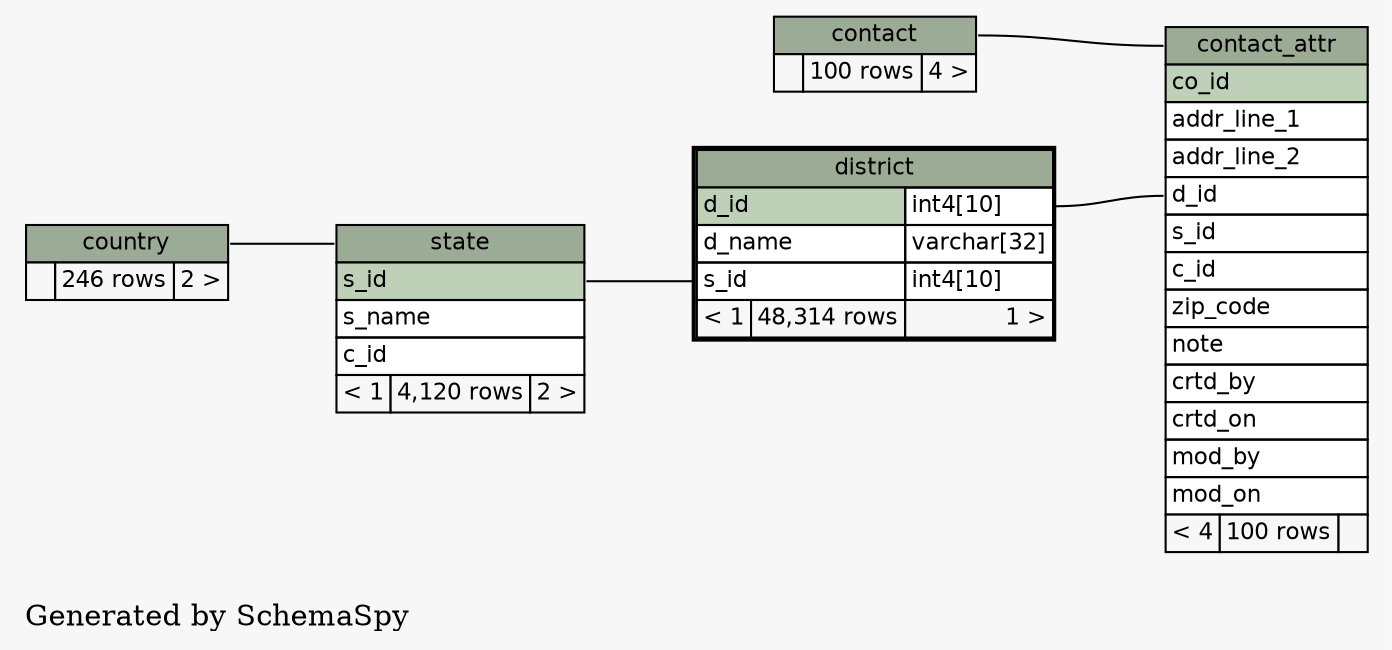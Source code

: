 // dot 2.38.0 on Windows 7 6.1
digraph "twoDegreesRelationshipsGraph" {
  graph [
    rankdir="RL"
    bgcolor="#f7f7f7"
    label="\nGenerated by SchemaSpy"
    labeljust="l"
  ];
  node [
    fontname="Helvetica"
    fontsize="11"
    shape="plaintext"
  ];
  edge [
    arrowsize="0.8"
  ];
  "contact_attr":"contact_attr.heading":w -> "contact":"contact.heading":e [arrowtail=tee arrowhead=none];
  "contact_attr":"d_id":w -> "district":"d_id.type":e [arrowtail=crowodot arrowhead=none];
  "district":"s_id":w -> "state":"s_id":e [arrowtail=crowtee arrowhead=none];
  "state":"state.heading":w -> "country":"country.heading":e [arrowtail=crowtee arrowhead=none];
  "contact" [
    label=<
    <TABLE BORDER="0" CELLBORDER="1" CELLSPACING="0" BGCOLOR="#ffffff">
      <TR><TD PORT="contact.heading" COLSPAN="3" BGCOLOR="#9bab96" ALIGN="CENTER">contact</TD></TR>
      <TR><TD ALIGN="LEFT" BGCOLOR="#f7f7f7">  </TD><TD ALIGN="RIGHT" BGCOLOR="#f7f7f7">100 rows</TD><TD ALIGN="RIGHT" BGCOLOR="#f7f7f7">4 &gt;</TD></TR>
    </TABLE>>
    URL="contact.html#graph"
    tooltip="contact"
  ];
  "contact_attr" [
    label=<
    <TABLE BORDER="0" CELLBORDER="1" CELLSPACING="0" BGCOLOR="#ffffff">
      <TR><TD PORT="contact_attr.heading" COLSPAN="3" BGCOLOR="#9bab96" ALIGN="CENTER">contact_attr</TD></TR>
      <TR><TD PORT="co_id" COLSPAN="3" BGCOLOR="#bed1b8" ALIGN="LEFT">co_id</TD></TR>
      <TR><TD PORT="addr_line_1" COLSPAN="3" ALIGN="LEFT">addr_line_1</TD></TR>
      <TR><TD PORT="addr_line_2" COLSPAN="3" ALIGN="LEFT">addr_line_2</TD></TR>
      <TR><TD PORT="d_id" COLSPAN="3" ALIGN="LEFT">d_id</TD></TR>
      <TR><TD PORT="s_id" COLSPAN="3" ALIGN="LEFT">s_id</TD></TR>
      <TR><TD PORT="c_id" COLSPAN="3" ALIGN="LEFT">c_id</TD></TR>
      <TR><TD PORT="zip_code" COLSPAN="3" ALIGN="LEFT">zip_code</TD></TR>
      <TR><TD PORT="note" COLSPAN="3" ALIGN="LEFT">note</TD></TR>
      <TR><TD PORT="crtd_by" COLSPAN="3" ALIGN="LEFT">crtd_by</TD></TR>
      <TR><TD PORT="crtd_on" COLSPAN="3" ALIGN="LEFT">crtd_on</TD></TR>
      <TR><TD PORT="mod_by" COLSPAN="3" ALIGN="LEFT">mod_by</TD></TR>
      <TR><TD PORT="mod_on" COLSPAN="3" ALIGN="LEFT">mod_on</TD></TR>
      <TR><TD ALIGN="LEFT" BGCOLOR="#f7f7f7">&lt; 4</TD><TD ALIGN="RIGHT" BGCOLOR="#f7f7f7">100 rows</TD><TD ALIGN="RIGHT" BGCOLOR="#f7f7f7">  </TD></TR>
    </TABLE>>
    URL="contact_attr.html#graph"
    tooltip="contact_attr"
  ];
  "country" [
    label=<
    <TABLE BORDER="0" CELLBORDER="1" CELLSPACING="0" BGCOLOR="#ffffff">
      <TR><TD PORT="country.heading" COLSPAN="3" BGCOLOR="#9bab96" ALIGN="CENTER">country</TD></TR>
      <TR><TD ALIGN="LEFT" BGCOLOR="#f7f7f7">  </TD><TD ALIGN="RIGHT" BGCOLOR="#f7f7f7">246 rows</TD><TD ALIGN="RIGHT" BGCOLOR="#f7f7f7">2 &gt;</TD></TR>
    </TABLE>>
    URL="country.html#graph"
    tooltip="country"
  ];
  "district" [
    label=<
    <TABLE BORDER="2" CELLBORDER="1" CELLSPACING="0" BGCOLOR="#ffffff">
      <TR><TD PORT="district.heading" COLSPAN="3" BGCOLOR="#9bab96" ALIGN="CENTER">district</TD></TR>
      <TR><TD PORT="d_id" COLSPAN="2" BGCOLOR="#bed1b8" ALIGN="LEFT">d_id</TD><TD PORT="d_id.type" ALIGN="LEFT">int4[10]</TD></TR>
      <TR><TD PORT="d_name" COLSPAN="2" ALIGN="LEFT">d_name</TD><TD PORT="d_name.type" ALIGN="LEFT">varchar[32]</TD></TR>
      <TR><TD PORT="s_id" COLSPAN="2" ALIGN="LEFT">s_id</TD><TD PORT="s_id.type" ALIGN="LEFT">int4[10]</TD></TR>
      <TR><TD ALIGN="LEFT" BGCOLOR="#f7f7f7">&lt; 1</TD><TD ALIGN="RIGHT" BGCOLOR="#f7f7f7">48,314 rows</TD><TD ALIGN="RIGHT" BGCOLOR="#f7f7f7">1 &gt;</TD></TR>
    </TABLE>>
    URL="district.html#"
    tooltip="district"
  ];
  "state" [
    label=<
    <TABLE BORDER="0" CELLBORDER="1" CELLSPACING="0" BGCOLOR="#ffffff">
      <TR><TD PORT="state.heading" COLSPAN="3" BGCOLOR="#9bab96" ALIGN="CENTER">state</TD></TR>
      <TR><TD PORT="s_id" COLSPAN="3" BGCOLOR="#bed1b8" ALIGN="LEFT">s_id</TD></TR>
      <TR><TD PORT="s_name" COLSPAN="3" ALIGN="LEFT">s_name</TD></TR>
      <TR><TD PORT="c_id" COLSPAN="3" ALIGN="LEFT">c_id</TD></TR>
      <TR><TD ALIGN="LEFT" BGCOLOR="#f7f7f7">&lt; 1</TD><TD ALIGN="RIGHT" BGCOLOR="#f7f7f7">4,120 rows</TD><TD ALIGN="RIGHT" BGCOLOR="#f7f7f7">2 &gt;</TD></TR>
    </TABLE>>
    URL="state.html#graph"
    tooltip="state"
  ];
}
